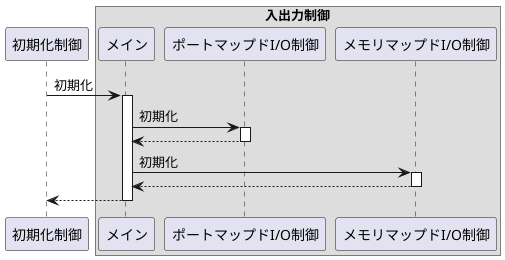 @startuml

participant "初期化制御" as Initctrl
box "入出力制御"
    participant "メイン"                as Ioctrl
    participant "ポートマップドI/O制御" as IoctrlPort
    participant "メモリマップドI/O制御" as IoctrlMem
end box

Initctrl -> Ioctrl: 初期化
activate Ioctrl

Ioctrl -> IoctrlPort: 初期化
activate IoctrlPort
Ioctrl <-- IoctrlPort:
deactivate IoctrlPort

Ioctrl -> IoctrlMem: 初期化
activate IoctrlMem
Ioctrl <-- IoctrlMem:
deactivate IoctrlMem

Initctrl <-- Ioctrl:
deactivate Ioctrl

@enduml
